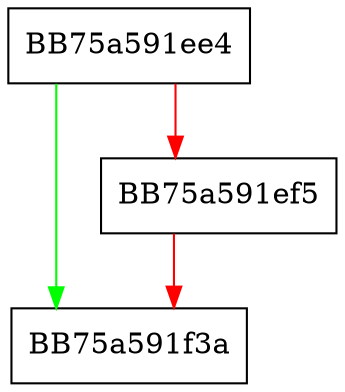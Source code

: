 digraph _Tidy {
  node [shape="box"];
  graph [splines=ortho];
  BB75a591ee4 -> BB75a591f3a [color="green"];
  BB75a591ee4 -> BB75a591ef5 [color="red"];
  BB75a591ef5 -> BB75a591f3a [color="red"];
}